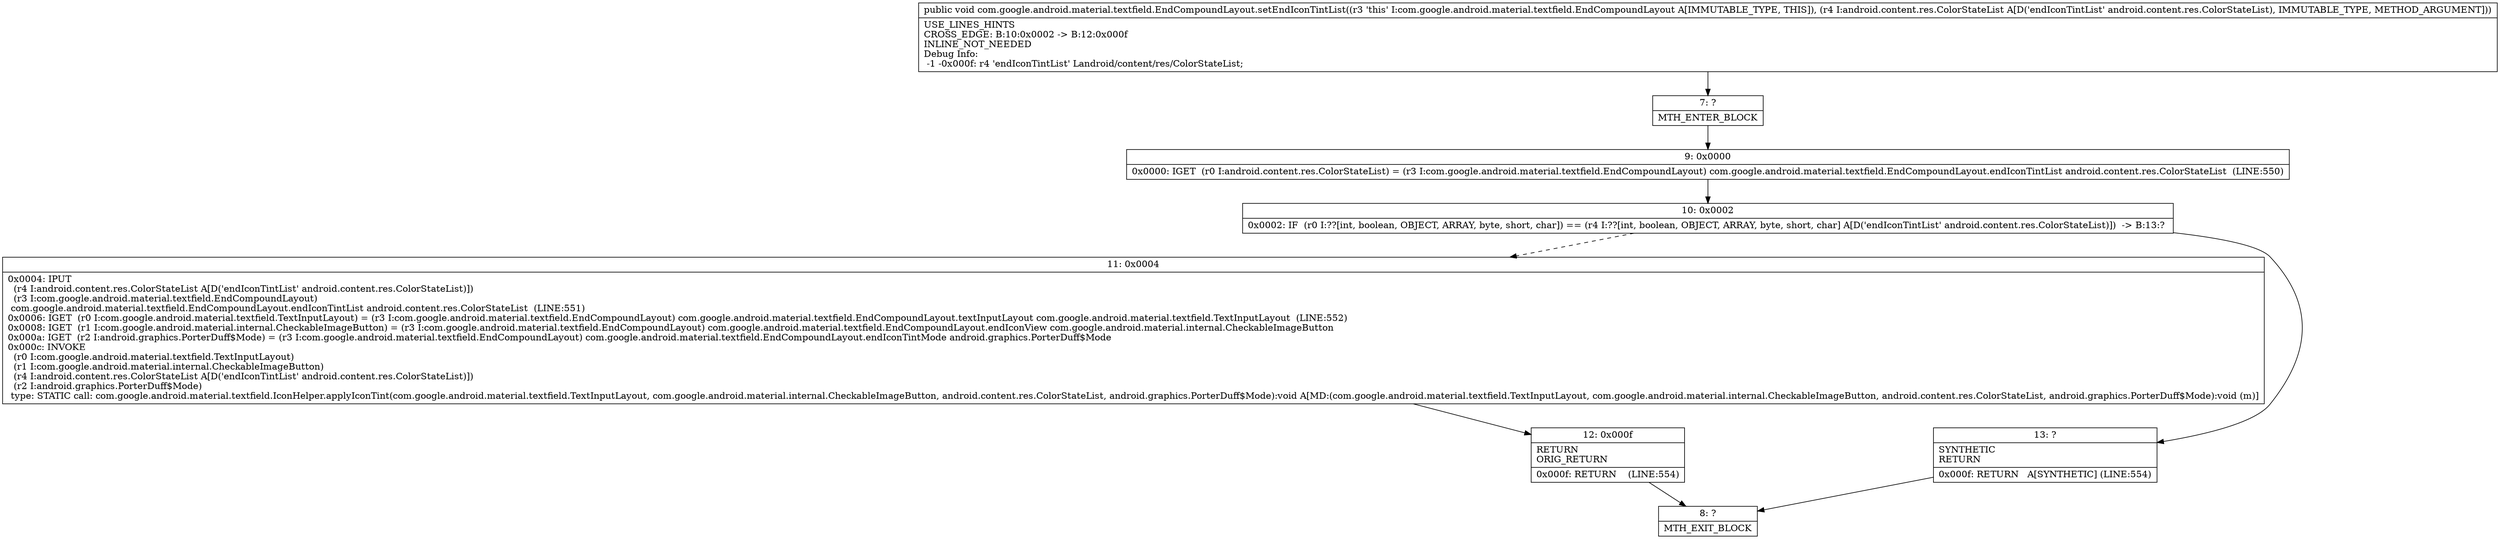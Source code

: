 digraph "CFG forcom.google.android.material.textfield.EndCompoundLayout.setEndIconTintList(Landroid\/content\/res\/ColorStateList;)V" {
Node_7 [shape=record,label="{7\:\ ?|MTH_ENTER_BLOCK\l}"];
Node_9 [shape=record,label="{9\:\ 0x0000|0x0000: IGET  (r0 I:android.content.res.ColorStateList) = (r3 I:com.google.android.material.textfield.EndCompoundLayout) com.google.android.material.textfield.EndCompoundLayout.endIconTintList android.content.res.ColorStateList  (LINE:550)\l}"];
Node_10 [shape=record,label="{10\:\ 0x0002|0x0002: IF  (r0 I:??[int, boolean, OBJECT, ARRAY, byte, short, char]) == (r4 I:??[int, boolean, OBJECT, ARRAY, byte, short, char] A[D('endIconTintList' android.content.res.ColorStateList)])  \-\> B:13:? \l}"];
Node_11 [shape=record,label="{11\:\ 0x0004|0x0004: IPUT  \l  (r4 I:android.content.res.ColorStateList A[D('endIconTintList' android.content.res.ColorStateList)])\l  (r3 I:com.google.android.material.textfield.EndCompoundLayout)\l com.google.android.material.textfield.EndCompoundLayout.endIconTintList android.content.res.ColorStateList  (LINE:551)\l0x0006: IGET  (r0 I:com.google.android.material.textfield.TextInputLayout) = (r3 I:com.google.android.material.textfield.EndCompoundLayout) com.google.android.material.textfield.EndCompoundLayout.textInputLayout com.google.android.material.textfield.TextInputLayout  (LINE:552)\l0x0008: IGET  (r1 I:com.google.android.material.internal.CheckableImageButton) = (r3 I:com.google.android.material.textfield.EndCompoundLayout) com.google.android.material.textfield.EndCompoundLayout.endIconView com.google.android.material.internal.CheckableImageButton \l0x000a: IGET  (r2 I:android.graphics.PorterDuff$Mode) = (r3 I:com.google.android.material.textfield.EndCompoundLayout) com.google.android.material.textfield.EndCompoundLayout.endIconTintMode android.graphics.PorterDuff$Mode \l0x000c: INVOKE  \l  (r0 I:com.google.android.material.textfield.TextInputLayout)\l  (r1 I:com.google.android.material.internal.CheckableImageButton)\l  (r4 I:android.content.res.ColorStateList A[D('endIconTintList' android.content.res.ColorStateList)])\l  (r2 I:android.graphics.PorterDuff$Mode)\l type: STATIC call: com.google.android.material.textfield.IconHelper.applyIconTint(com.google.android.material.textfield.TextInputLayout, com.google.android.material.internal.CheckableImageButton, android.content.res.ColorStateList, android.graphics.PorterDuff$Mode):void A[MD:(com.google.android.material.textfield.TextInputLayout, com.google.android.material.internal.CheckableImageButton, android.content.res.ColorStateList, android.graphics.PorterDuff$Mode):void (m)]\l}"];
Node_12 [shape=record,label="{12\:\ 0x000f|RETURN\lORIG_RETURN\l|0x000f: RETURN    (LINE:554)\l}"];
Node_8 [shape=record,label="{8\:\ ?|MTH_EXIT_BLOCK\l}"];
Node_13 [shape=record,label="{13\:\ ?|SYNTHETIC\lRETURN\l|0x000f: RETURN   A[SYNTHETIC] (LINE:554)\l}"];
MethodNode[shape=record,label="{public void com.google.android.material.textfield.EndCompoundLayout.setEndIconTintList((r3 'this' I:com.google.android.material.textfield.EndCompoundLayout A[IMMUTABLE_TYPE, THIS]), (r4 I:android.content.res.ColorStateList A[D('endIconTintList' android.content.res.ColorStateList), IMMUTABLE_TYPE, METHOD_ARGUMENT]))  | USE_LINES_HINTS\lCROSS_EDGE: B:10:0x0002 \-\> B:12:0x000f\lINLINE_NOT_NEEDED\lDebug Info:\l  \-1 \-0x000f: r4 'endIconTintList' Landroid\/content\/res\/ColorStateList;\l}"];
MethodNode -> Node_7;Node_7 -> Node_9;
Node_9 -> Node_10;
Node_10 -> Node_11[style=dashed];
Node_10 -> Node_13;
Node_11 -> Node_12;
Node_12 -> Node_8;
Node_13 -> Node_8;
}

